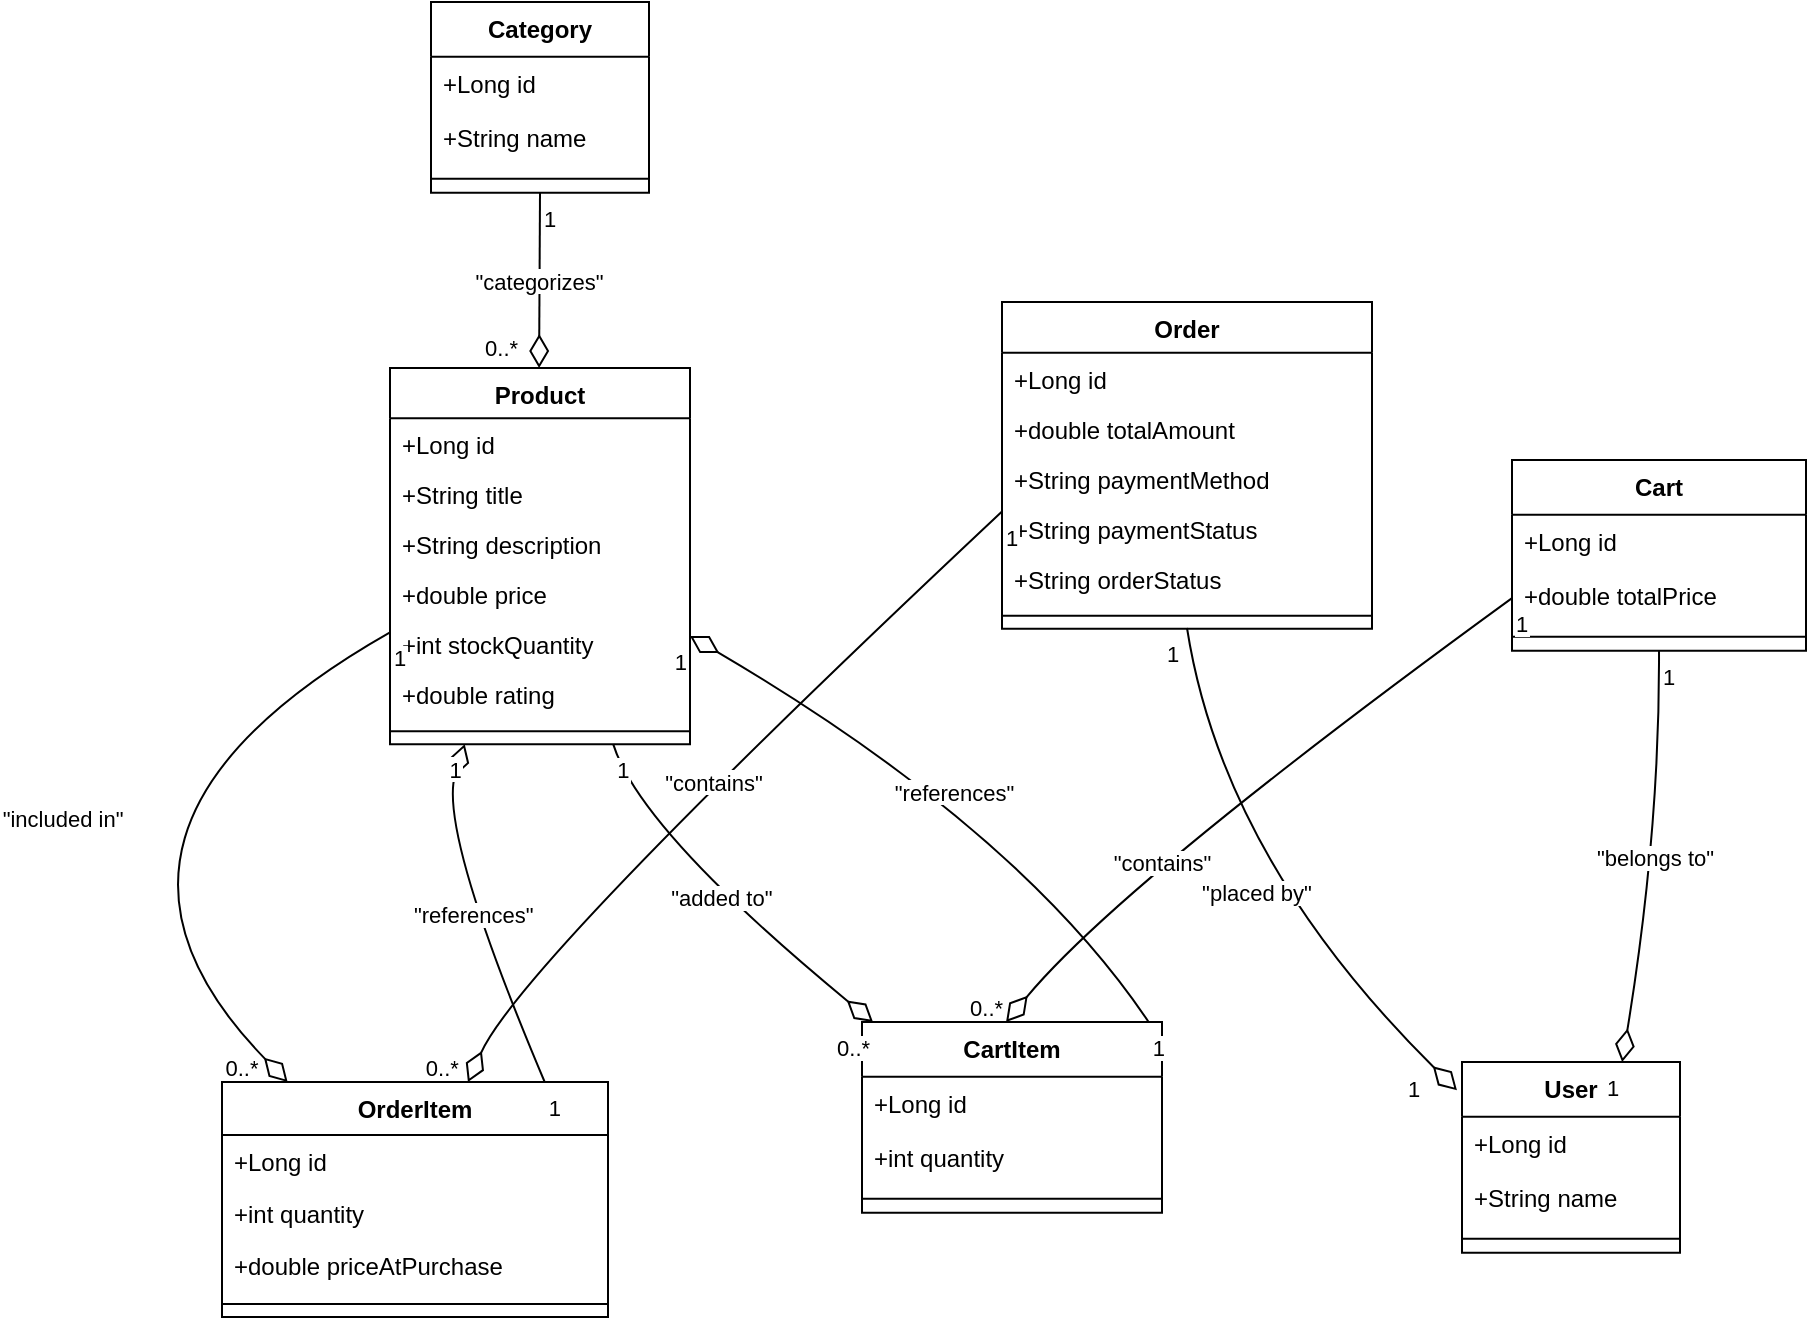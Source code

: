 <mxfile version="21.6.8" type="device">
  <diagram id="C5RBs43oDa-KdzZeNtuy" name="Page-1">
    <mxGraphModel dx="1658" dy="820" grid="1" gridSize="10" guides="1" tooltips="1" connect="1" arrows="1" fold="1" page="1" pageScale="1" pageWidth="827" pageHeight="1169" math="0" shadow="0">
      <root>
        <mxCell id="WIyWlLk6GJQsqaUBKTNV-0" />
        <mxCell id="WIyWlLk6GJQsqaUBKTNV-1" parent="WIyWlLk6GJQsqaUBKTNV-0" />
        <mxCell id="iElPpZWxT-785sKeMnPN-0" value="Product" style="swimlane;fontStyle=1;align=center;verticalAlign=top;childLayout=stackLayout;horizontal=1;startSize=25.067;horizontalStack=0;resizeParent=1;resizeParentMax=0;resizeLast=0;collapsible=0;marginBottom=0;" vertex="1" parent="WIyWlLk6GJQsqaUBKTNV-1">
          <mxGeometry x="254" y="223" width="150" height="188.067" as="geometry" />
        </mxCell>
        <mxCell id="iElPpZWxT-785sKeMnPN-1" value="+Long id" style="text;strokeColor=none;fillColor=none;align=left;verticalAlign=top;spacingLeft=4;spacingRight=4;overflow=hidden;rotatable=0;points=[[0,0.5],[1,0.5]];portConstraint=eastwest;" vertex="1" parent="iElPpZWxT-785sKeMnPN-0">
          <mxGeometry y="25.067" width="150" height="25" as="geometry" />
        </mxCell>
        <mxCell id="iElPpZWxT-785sKeMnPN-2" value="+String title" style="text;strokeColor=none;fillColor=none;align=left;verticalAlign=top;spacingLeft=4;spacingRight=4;overflow=hidden;rotatable=0;points=[[0,0.5],[1,0.5]];portConstraint=eastwest;" vertex="1" parent="iElPpZWxT-785sKeMnPN-0">
          <mxGeometry y="50.067" width="150" height="25" as="geometry" />
        </mxCell>
        <mxCell id="iElPpZWxT-785sKeMnPN-3" value="+String description" style="text;strokeColor=none;fillColor=none;align=left;verticalAlign=top;spacingLeft=4;spacingRight=4;overflow=hidden;rotatable=0;points=[[0,0.5],[1,0.5]];portConstraint=eastwest;" vertex="1" parent="iElPpZWxT-785sKeMnPN-0">
          <mxGeometry y="75.067" width="150" height="25" as="geometry" />
        </mxCell>
        <mxCell id="iElPpZWxT-785sKeMnPN-4" value="+double price" style="text;strokeColor=none;fillColor=none;align=left;verticalAlign=top;spacingLeft=4;spacingRight=4;overflow=hidden;rotatable=0;points=[[0,0.5],[1,0.5]];portConstraint=eastwest;" vertex="1" parent="iElPpZWxT-785sKeMnPN-0">
          <mxGeometry y="100.067" width="150" height="25" as="geometry" />
        </mxCell>
        <mxCell id="iElPpZWxT-785sKeMnPN-5" value="+int stockQuantity" style="text;strokeColor=none;fillColor=none;align=left;verticalAlign=top;spacingLeft=4;spacingRight=4;overflow=hidden;rotatable=0;points=[[0,0.5],[1,0.5]];portConstraint=eastwest;" vertex="1" parent="iElPpZWxT-785sKeMnPN-0">
          <mxGeometry y="125.067" width="150" height="25" as="geometry" />
        </mxCell>
        <mxCell id="iElPpZWxT-785sKeMnPN-6" value="+double rating" style="text;strokeColor=none;fillColor=none;align=left;verticalAlign=top;spacingLeft=4;spacingRight=4;overflow=hidden;rotatable=0;points=[[0,0.5],[1,0.5]];portConstraint=eastwest;" vertex="1" parent="iElPpZWxT-785sKeMnPN-0">
          <mxGeometry y="150.067" width="150" height="25" as="geometry" />
        </mxCell>
        <mxCell id="iElPpZWxT-785sKeMnPN-7" style="line;strokeWidth=1;fillColor=none;align=left;verticalAlign=middle;spacingTop=-1;spacingLeft=3;spacingRight=3;rotatable=0;labelPosition=right;points=[];portConstraint=eastwest;strokeColor=inherit;" vertex="1" parent="iElPpZWxT-785sKeMnPN-0">
          <mxGeometry y="175.067" width="150" height="13" as="geometry" />
        </mxCell>
        <mxCell id="iElPpZWxT-785sKeMnPN-8" value="Category" style="swimlane;fontStyle=1;align=center;verticalAlign=top;childLayout=stackLayout;horizontal=1;startSize=27.429;horizontalStack=0;resizeParent=1;resizeParentMax=0;resizeLast=0;collapsible=0;marginBottom=0;" vertex="1" parent="WIyWlLk6GJQsqaUBKTNV-1">
          <mxGeometry x="274.5" y="40" width="109" height="95.429" as="geometry" />
        </mxCell>
        <mxCell id="iElPpZWxT-785sKeMnPN-9" value="+Long id" style="text;strokeColor=none;fillColor=none;align=left;verticalAlign=top;spacingLeft=4;spacingRight=4;overflow=hidden;rotatable=0;points=[[0,0.5],[1,0.5]];portConstraint=eastwest;" vertex="1" parent="iElPpZWxT-785sKeMnPN-8">
          <mxGeometry y="27.429" width="109" height="27" as="geometry" />
        </mxCell>
        <mxCell id="iElPpZWxT-785sKeMnPN-10" value="+String name" style="text;strokeColor=none;fillColor=none;align=left;verticalAlign=top;spacingLeft=4;spacingRight=4;overflow=hidden;rotatable=0;points=[[0,0.5],[1,0.5]];portConstraint=eastwest;" vertex="1" parent="iElPpZWxT-785sKeMnPN-8">
          <mxGeometry y="54.429" width="109" height="27" as="geometry" />
        </mxCell>
        <mxCell id="iElPpZWxT-785sKeMnPN-11" style="line;strokeWidth=1;fillColor=none;align=left;verticalAlign=middle;spacingTop=-1;spacingLeft=3;spacingRight=3;rotatable=0;labelPosition=right;points=[];portConstraint=eastwest;strokeColor=inherit;" vertex="1" parent="iElPpZWxT-785sKeMnPN-8">
          <mxGeometry y="81.429" width="109" height="14" as="geometry" />
        </mxCell>
        <mxCell id="iElPpZWxT-785sKeMnPN-12" value="Order" style="swimlane;fontStyle=1;align=center;verticalAlign=top;childLayout=stackLayout;horizontal=1;startSize=25.385;horizontalStack=0;resizeParent=1;resizeParentMax=0;resizeLast=0;collapsible=0;marginBottom=0;" vertex="1" parent="WIyWlLk6GJQsqaUBKTNV-1">
          <mxGeometry x="560" y="190" width="185" height="163.385" as="geometry" />
        </mxCell>
        <mxCell id="iElPpZWxT-785sKeMnPN-13" value="+Long id" style="text;strokeColor=none;fillColor=none;align=left;verticalAlign=top;spacingLeft=4;spacingRight=4;overflow=hidden;rotatable=0;points=[[0,0.5],[1,0.5]];portConstraint=eastwest;" vertex="1" parent="iElPpZWxT-785sKeMnPN-12">
          <mxGeometry y="25.385" width="185" height="25" as="geometry" />
        </mxCell>
        <mxCell id="iElPpZWxT-785sKeMnPN-14" value="+double totalAmount" style="text;strokeColor=none;fillColor=none;align=left;verticalAlign=top;spacingLeft=4;spacingRight=4;overflow=hidden;rotatable=0;points=[[0,0.5],[1,0.5]];portConstraint=eastwest;" vertex="1" parent="iElPpZWxT-785sKeMnPN-12">
          <mxGeometry y="50.385" width="185" height="25" as="geometry" />
        </mxCell>
        <mxCell id="iElPpZWxT-785sKeMnPN-15" value="+String paymentMethod" style="text;strokeColor=none;fillColor=none;align=left;verticalAlign=top;spacingLeft=4;spacingRight=4;overflow=hidden;rotatable=0;points=[[0,0.5],[1,0.5]];portConstraint=eastwest;" vertex="1" parent="iElPpZWxT-785sKeMnPN-12">
          <mxGeometry y="75.385" width="185" height="25" as="geometry" />
        </mxCell>
        <mxCell id="iElPpZWxT-785sKeMnPN-16" value="+String paymentStatus" style="text;strokeColor=none;fillColor=none;align=left;verticalAlign=top;spacingLeft=4;spacingRight=4;overflow=hidden;rotatable=0;points=[[0,0.5],[1,0.5]];portConstraint=eastwest;" vertex="1" parent="iElPpZWxT-785sKeMnPN-12">
          <mxGeometry y="100.385" width="185" height="25" as="geometry" />
        </mxCell>
        <mxCell id="iElPpZWxT-785sKeMnPN-17" value="+String orderStatus" style="text;strokeColor=none;fillColor=none;align=left;verticalAlign=top;spacingLeft=4;spacingRight=4;overflow=hidden;rotatable=0;points=[[0,0.5],[1,0.5]];portConstraint=eastwest;" vertex="1" parent="iElPpZWxT-785sKeMnPN-12">
          <mxGeometry y="125.385" width="185" height="25" as="geometry" />
        </mxCell>
        <mxCell id="iElPpZWxT-785sKeMnPN-18" style="line;strokeWidth=1;fillColor=none;align=left;verticalAlign=middle;spacingTop=-1;spacingLeft=3;spacingRight=3;rotatable=0;labelPosition=right;points=[];portConstraint=eastwest;strokeColor=inherit;" vertex="1" parent="iElPpZWxT-785sKeMnPN-12">
          <mxGeometry y="150.385" width="185" height="13" as="geometry" />
        </mxCell>
        <mxCell id="iElPpZWxT-785sKeMnPN-19" value="OrderItem" style="swimlane;fontStyle=1;align=center;verticalAlign=top;childLayout=stackLayout;horizontal=1;startSize=26.444;horizontalStack=0;resizeParent=1;resizeParentMax=0;resizeLast=0;collapsible=0;marginBottom=0;" vertex="1" parent="WIyWlLk6GJQsqaUBKTNV-1">
          <mxGeometry x="170" y="580" width="193" height="117.444" as="geometry" />
        </mxCell>
        <mxCell id="iElPpZWxT-785sKeMnPN-20" value="+Long id" style="text;strokeColor=none;fillColor=none;align=left;verticalAlign=top;spacingLeft=4;spacingRight=4;overflow=hidden;rotatable=0;points=[[0,0.5],[1,0.5]];portConstraint=eastwest;" vertex="1" parent="iElPpZWxT-785sKeMnPN-19">
          <mxGeometry y="26.444" width="193" height="26" as="geometry" />
        </mxCell>
        <mxCell id="iElPpZWxT-785sKeMnPN-21" value="+int quantity" style="text;strokeColor=none;fillColor=none;align=left;verticalAlign=top;spacingLeft=4;spacingRight=4;overflow=hidden;rotatable=0;points=[[0,0.5],[1,0.5]];portConstraint=eastwest;" vertex="1" parent="iElPpZWxT-785sKeMnPN-19">
          <mxGeometry y="52.444" width="193" height="26" as="geometry" />
        </mxCell>
        <mxCell id="iElPpZWxT-785sKeMnPN-22" value="+double priceAtPurchase" style="text;strokeColor=none;fillColor=none;align=left;verticalAlign=top;spacingLeft=4;spacingRight=4;overflow=hidden;rotatable=0;points=[[0,0.5],[1,0.5]];portConstraint=eastwest;" vertex="1" parent="iElPpZWxT-785sKeMnPN-19">
          <mxGeometry y="78.444" width="193" height="26" as="geometry" />
        </mxCell>
        <mxCell id="iElPpZWxT-785sKeMnPN-23" style="line;strokeWidth=1;fillColor=none;align=left;verticalAlign=middle;spacingTop=-1;spacingLeft=3;spacingRight=3;rotatable=0;labelPosition=right;points=[];portConstraint=eastwest;strokeColor=inherit;" vertex="1" parent="iElPpZWxT-785sKeMnPN-19">
          <mxGeometry y="104.444" width="193" height="13" as="geometry" />
        </mxCell>
        <mxCell id="iElPpZWxT-785sKeMnPN-24" value="Cart" style="swimlane;fontStyle=1;align=center;verticalAlign=top;childLayout=stackLayout;horizontal=1;startSize=27.429;horizontalStack=0;resizeParent=1;resizeParentMax=0;resizeLast=0;collapsible=0;marginBottom=0;" vertex="1" parent="WIyWlLk6GJQsqaUBKTNV-1">
          <mxGeometry x="815" y="269" width="147" height="95.429" as="geometry" />
        </mxCell>
        <mxCell id="iElPpZWxT-785sKeMnPN-25" value="+Long id" style="text;strokeColor=none;fillColor=none;align=left;verticalAlign=top;spacingLeft=4;spacingRight=4;overflow=hidden;rotatable=0;points=[[0,0.5],[1,0.5]];portConstraint=eastwest;" vertex="1" parent="iElPpZWxT-785sKeMnPN-24">
          <mxGeometry y="27.429" width="147" height="27" as="geometry" />
        </mxCell>
        <mxCell id="iElPpZWxT-785sKeMnPN-26" value="+double totalPrice" style="text;strokeColor=none;fillColor=none;align=left;verticalAlign=top;spacingLeft=4;spacingRight=4;overflow=hidden;rotatable=0;points=[[0,0.5],[1,0.5]];portConstraint=eastwest;" vertex="1" parent="iElPpZWxT-785sKeMnPN-24">
          <mxGeometry y="54.429" width="147" height="27" as="geometry" />
        </mxCell>
        <mxCell id="iElPpZWxT-785sKeMnPN-27" style="line;strokeWidth=1;fillColor=none;align=left;verticalAlign=middle;spacingTop=-1;spacingLeft=3;spacingRight=3;rotatable=0;labelPosition=right;points=[];portConstraint=eastwest;strokeColor=inherit;" vertex="1" parent="iElPpZWxT-785sKeMnPN-24">
          <mxGeometry y="81.429" width="147" height="14" as="geometry" />
        </mxCell>
        <mxCell id="iElPpZWxT-785sKeMnPN-28" value="CartItem" style="swimlane;fontStyle=1;align=center;verticalAlign=top;childLayout=stackLayout;horizontal=1;startSize=27.429;horizontalStack=0;resizeParent=1;resizeParentMax=0;resizeLast=0;collapsible=0;marginBottom=0;" vertex="1" parent="WIyWlLk6GJQsqaUBKTNV-1">
          <mxGeometry x="490" y="550" width="150" height="95.429" as="geometry" />
        </mxCell>
        <mxCell id="iElPpZWxT-785sKeMnPN-29" value="+Long id" style="text;strokeColor=none;fillColor=none;align=left;verticalAlign=top;spacingLeft=4;spacingRight=4;overflow=hidden;rotatable=0;points=[[0,0.5],[1,0.5]];portConstraint=eastwest;" vertex="1" parent="iElPpZWxT-785sKeMnPN-28">
          <mxGeometry y="27.429" width="150" height="27" as="geometry" />
        </mxCell>
        <mxCell id="iElPpZWxT-785sKeMnPN-30" value="+int quantity" style="text;strokeColor=none;fillColor=none;align=left;verticalAlign=top;spacingLeft=4;spacingRight=4;overflow=hidden;rotatable=0;points=[[0,0.5],[1,0.5]];portConstraint=eastwest;" vertex="1" parent="iElPpZWxT-785sKeMnPN-28">
          <mxGeometry y="54.429" width="150" height="27" as="geometry" />
        </mxCell>
        <mxCell id="iElPpZWxT-785sKeMnPN-31" style="line;strokeWidth=1;fillColor=none;align=left;verticalAlign=middle;spacingTop=-1;spacingLeft=3;spacingRight=3;rotatable=0;labelPosition=right;points=[];portConstraint=eastwest;strokeColor=inherit;" vertex="1" parent="iElPpZWxT-785sKeMnPN-28">
          <mxGeometry y="81.429" width="150" height="14" as="geometry" />
        </mxCell>
        <mxCell id="iElPpZWxT-785sKeMnPN-32" value="User" style="swimlane;fontStyle=1;align=center;verticalAlign=top;childLayout=stackLayout;horizontal=1;startSize=27.429;horizontalStack=0;resizeParent=1;resizeParentMax=0;resizeLast=0;collapsible=0;marginBottom=0;" vertex="1" parent="WIyWlLk6GJQsqaUBKTNV-1">
          <mxGeometry x="790" y="570" width="109" height="95.429" as="geometry" />
        </mxCell>
        <mxCell id="iElPpZWxT-785sKeMnPN-33" value="+Long id" style="text;strokeColor=none;fillColor=none;align=left;verticalAlign=top;spacingLeft=4;spacingRight=4;overflow=hidden;rotatable=0;points=[[0,0.5],[1,0.5]];portConstraint=eastwest;" vertex="1" parent="iElPpZWxT-785sKeMnPN-32">
          <mxGeometry y="27.429" width="109" height="27" as="geometry" />
        </mxCell>
        <mxCell id="iElPpZWxT-785sKeMnPN-34" value="+String name" style="text;strokeColor=none;fillColor=none;align=left;verticalAlign=top;spacingLeft=4;spacingRight=4;overflow=hidden;rotatable=0;points=[[0,0.5],[1,0.5]];portConstraint=eastwest;" vertex="1" parent="iElPpZWxT-785sKeMnPN-32">
          <mxGeometry y="54.429" width="109" height="27" as="geometry" />
        </mxCell>
        <mxCell id="iElPpZWxT-785sKeMnPN-35" style="line;strokeWidth=1;fillColor=none;align=left;verticalAlign=middle;spacingTop=-1;spacingLeft=3;spacingRight=3;rotatable=0;labelPosition=right;points=[];portConstraint=eastwest;strokeColor=inherit;" vertex="1" parent="iElPpZWxT-785sKeMnPN-32">
          <mxGeometry y="81.429" width="109" height="14" as="geometry" />
        </mxCell>
        <mxCell id="iElPpZWxT-785sKeMnPN-36" value="&quot;included in&quot;" style="curved=1;startArrow=none;endArrow=diamondThin;endSize=14;endFill=0;exitX=-0.003;exitY=0.704;entryX=0.17;entryY=0;rounded=0;" edge="1" parent="WIyWlLk6GJQsqaUBKTNV-1" source="iElPpZWxT-785sKeMnPN-0" target="iElPpZWxT-785sKeMnPN-19">
          <mxGeometry relative="1" as="geometry">
            <Array as="points">
              <mxPoint x="80" y="454" />
            </Array>
          </mxGeometry>
        </mxCell>
        <mxCell id="iElPpZWxT-785sKeMnPN-37" value="1" style="edgeLabel;resizable=0;align=left;verticalAlign=top;" vertex="1" parent="iElPpZWxT-785sKeMnPN-36">
          <mxGeometry x="-1" relative="1" as="geometry" />
        </mxCell>
        <mxCell id="iElPpZWxT-785sKeMnPN-38" value="0..*" style="edgeLabel;resizable=0;align=right;verticalAlign=top;" vertex="1" parent="iElPpZWxT-785sKeMnPN-36">
          <mxGeometry x="1" relative="1" as="geometry">
            <mxPoint x="-13" y="-20" as="offset" />
          </mxGeometry>
        </mxCell>
        <mxCell id="iElPpZWxT-785sKeMnPN-39" value="&quot;added to&quot;" style="curved=1;startArrow=none;endArrow=diamondThin;endSize=14;endFill=0;exitX=0.744;exitY=1;entryX=0.032;entryY=-0.005;rounded=0;" edge="1" parent="WIyWlLk6GJQsqaUBKTNV-1" source="iElPpZWxT-785sKeMnPN-0" target="iElPpZWxT-785sKeMnPN-28">
          <mxGeometry relative="1" as="geometry">
            <Array as="points">
              <mxPoint x="379" y="454" />
            </Array>
          </mxGeometry>
        </mxCell>
        <mxCell id="iElPpZWxT-785sKeMnPN-40" value="1" style="edgeLabel;resizable=0;align=left;verticalAlign=top;" vertex="1" parent="iElPpZWxT-785sKeMnPN-39">
          <mxGeometry x="-1" relative="1" as="geometry" />
        </mxCell>
        <mxCell id="iElPpZWxT-785sKeMnPN-41" value="0..*" style="edgeLabel;resizable=0;align=right;verticalAlign=top;" vertex="1" parent="iElPpZWxT-785sKeMnPN-39">
          <mxGeometry x="1" relative="1" as="geometry" />
        </mxCell>
        <mxCell id="iElPpZWxT-785sKeMnPN-42" value="&quot;categorizes&quot;" style="curved=1;startArrow=none;endArrow=diamondThin;endSize=14;endFill=0;exitX=0.5;exitY=1;entryX=0.497;entryY=0;rounded=0;" edge="1" parent="WIyWlLk6GJQsqaUBKTNV-1" source="iElPpZWxT-785sKeMnPN-8" target="iElPpZWxT-785sKeMnPN-0">
          <mxGeometry relative="1" as="geometry">
            <Array as="points" />
          </mxGeometry>
        </mxCell>
        <mxCell id="iElPpZWxT-785sKeMnPN-43" value="1" style="edgeLabel;resizable=0;align=left;verticalAlign=top;" vertex="1" parent="iElPpZWxT-785sKeMnPN-42">
          <mxGeometry x="-1" relative="1" as="geometry" />
        </mxCell>
        <mxCell id="iElPpZWxT-785sKeMnPN-44" value="0..*" style="edgeLabel;resizable=0;align=right;verticalAlign=top;" vertex="1" parent="iElPpZWxT-785sKeMnPN-42">
          <mxGeometry x="1" relative="1" as="geometry">
            <mxPoint x="-9" y="-23" as="offset" />
          </mxGeometry>
        </mxCell>
        <mxCell id="iElPpZWxT-785sKeMnPN-45" value="&quot;contains&quot;" style="curved=1;startArrow=none;endArrow=diamondThin;endSize=14;endFill=0;exitX=0.001;exitY=0.641;rounded=0;" edge="1" parent="WIyWlLk6GJQsqaUBKTNV-1" source="iElPpZWxT-785sKeMnPN-12" target="iElPpZWxT-785sKeMnPN-19">
          <mxGeometry relative="1" as="geometry">
            <Array as="points">
              <mxPoint x="320" y="520" />
            </Array>
          </mxGeometry>
        </mxCell>
        <mxCell id="iElPpZWxT-785sKeMnPN-46" value="1" style="edgeLabel;resizable=0;align=left;verticalAlign=top;" vertex="1" parent="iElPpZWxT-785sKeMnPN-45">
          <mxGeometry x="-1" relative="1" as="geometry" />
        </mxCell>
        <mxCell id="iElPpZWxT-785sKeMnPN-47" value="0..*" style="edgeLabel;resizable=0;align=right;verticalAlign=top;" vertex="1" parent="iElPpZWxT-785sKeMnPN-45">
          <mxGeometry x="1" relative="1" as="geometry">
            <mxPoint x="-3" y="-20" as="offset" />
          </mxGeometry>
        </mxCell>
        <mxCell id="iElPpZWxT-785sKeMnPN-48" value="&quot;placed by&quot;" style="curved=1;startArrow=none;endArrow=diamondThin;endSize=14;endFill=0;exitX=0.5;exitY=1;entryX=0;entryY=0;rounded=0;entryDx=0;entryDy=0;exitDx=0;exitDy=0;" edge="1" parent="WIyWlLk6GJQsqaUBKTNV-1">
          <mxGeometry relative="1" as="geometry">
            <Array as="points">
              <mxPoint x="670.47" y="468.12" />
            </Array>
            <mxPoint x="652.5" y="353.005" as="sourcePoint" />
            <mxPoint x="787.47" y="584.12" as="targetPoint" />
          </mxGeometry>
        </mxCell>
        <mxCell id="iElPpZWxT-785sKeMnPN-49" value="1" style="edgeLabel;resizable=0;align=left;verticalAlign=top;" vertex="1" parent="iElPpZWxT-785sKeMnPN-48">
          <mxGeometry x="-1" relative="1" as="geometry">
            <mxPoint x="-12" as="offset" />
          </mxGeometry>
        </mxCell>
        <mxCell id="iElPpZWxT-785sKeMnPN-50" value="1" style="edgeLabel;resizable=0;align=right;verticalAlign=top;" vertex="1" parent="iElPpZWxT-785sKeMnPN-48">
          <mxGeometry x="1" relative="1" as="geometry">
            <mxPoint x="-17" y="-14" as="offset" />
          </mxGeometry>
        </mxCell>
        <mxCell id="iElPpZWxT-785sKeMnPN-51" value="&quot;belongs to&quot;" style="curved=1;startArrow=none;endArrow=diamondThin;endSize=14;endFill=0;exitX=0.5;exitY=1;entryX=0.737;entryY=-0.005;rounded=0;" edge="1" parent="WIyWlLk6GJQsqaUBKTNV-1" source="iElPpZWxT-785sKeMnPN-24" target="iElPpZWxT-785sKeMnPN-32">
          <mxGeometry relative="1" as="geometry">
            <Array as="points">
              <mxPoint x="889" y="454" />
            </Array>
          </mxGeometry>
        </mxCell>
        <mxCell id="iElPpZWxT-785sKeMnPN-52" value="1" style="edgeLabel;resizable=0;align=left;verticalAlign=top;" vertex="1" parent="iElPpZWxT-785sKeMnPN-51">
          <mxGeometry x="-1" relative="1" as="geometry" />
        </mxCell>
        <mxCell id="iElPpZWxT-785sKeMnPN-53" value="1" style="edgeLabel;resizable=0;align=right;verticalAlign=top;" vertex="1" parent="iElPpZWxT-785sKeMnPN-51">
          <mxGeometry x="1" relative="1" as="geometry" />
        </mxCell>
        <mxCell id="iElPpZWxT-785sKeMnPN-54" value="&quot;contains&quot;" style="curved=1;startArrow=none;endArrow=diamondThin;endSize=14;endFill=0;exitX=-0.0;exitY=0.724;entryX=0.48;entryY=-0.005;rounded=0;" edge="1" parent="WIyWlLk6GJQsqaUBKTNV-1" source="iElPpZWxT-785sKeMnPN-24" target="iElPpZWxT-785sKeMnPN-28">
          <mxGeometry x="0.32" y="4" relative="1" as="geometry">
            <Array as="points">
              <mxPoint x="620" y="480" />
            </Array>
            <mxPoint as="offset" />
          </mxGeometry>
        </mxCell>
        <mxCell id="iElPpZWxT-785sKeMnPN-55" value="1" style="edgeLabel;resizable=0;align=left;verticalAlign=top;" vertex="1" parent="iElPpZWxT-785sKeMnPN-54">
          <mxGeometry x="-1" relative="1" as="geometry" />
        </mxCell>
        <mxCell id="iElPpZWxT-785sKeMnPN-56" value="0..*" style="edgeLabel;resizable=0;align=right;verticalAlign=top;" vertex="1" parent="iElPpZWxT-785sKeMnPN-54">
          <mxGeometry x="1" relative="1" as="geometry">
            <mxPoint y="-20" as="offset" />
          </mxGeometry>
        </mxCell>
        <mxCell id="iElPpZWxT-785sKeMnPN-57" value="&quot;references&quot;" style="curved=1;startArrow=none;endArrow=diamondThin;endSize=14;endFill=0;exitX=0.96;exitY=-0.005;entryX=0.997;entryY=0.711;rounded=0;" edge="1" parent="WIyWlLk6GJQsqaUBKTNV-1" source="iElPpZWxT-785sKeMnPN-28" target="iElPpZWxT-785sKeMnPN-0">
          <mxGeometry relative="1" as="geometry">
            <Array as="points">
              <mxPoint x="569" y="454" />
            </Array>
          </mxGeometry>
        </mxCell>
        <mxCell id="iElPpZWxT-785sKeMnPN-58" value="1" style="edgeLabel;resizable=0;align=left;verticalAlign=top;" vertex="1" parent="iElPpZWxT-785sKeMnPN-57">
          <mxGeometry x="-1" relative="1" as="geometry" />
        </mxCell>
        <mxCell id="iElPpZWxT-785sKeMnPN-59" value="1" style="edgeLabel;resizable=0;align=right;verticalAlign=top;" vertex="1" parent="iElPpZWxT-785sKeMnPN-57">
          <mxGeometry x="1" relative="1" as="geometry" />
        </mxCell>
        <mxCell id="iElPpZWxT-785sKeMnPN-60" value="&quot;references&quot;" style="curved=1;startArrow=none;endArrow=diamondThin;endSize=14;endFill=0;exitX=0.836;exitY=0;entryX=0.249;entryY=1;rounded=0;" edge="1" parent="WIyWlLk6GJQsqaUBKTNV-1" source="iElPpZWxT-785sKeMnPN-19" target="iElPpZWxT-785sKeMnPN-0">
          <mxGeometry relative="1" as="geometry">
            <Array as="points">
              <mxPoint x="278" y="454" />
            </Array>
          </mxGeometry>
        </mxCell>
        <mxCell id="iElPpZWxT-785sKeMnPN-61" value="1" style="edgeLabel;resizable=0;align=left;verticalAlign=top;" vertex="1" parent="iElPpZWxT-785sKeMnPN-60">
          <mxGeometry x="-1" relative="1" as="geometry" />
        </mxCell>
        <mxCell id="iElPpZWxT-785sKeMnPN-62" value="1" style="edgeLabel;resizable=0;align=right;verticalAlign=top;" vertex="1" parent="iElPpZWxT-785sKeMnPN-60">
          <mxGeometry x="1" relative="1" as="geometry" />
        </mxCell>
      </root>
    </mxGraphModel>
  </diagram>
</mxfile>
